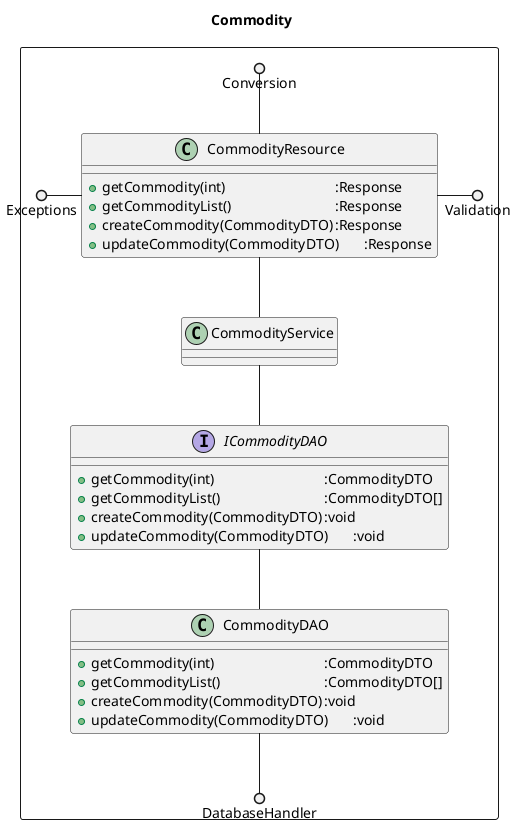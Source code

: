 @startuml
title Commodity
rectangle {
class "CommodityDAO" as comdao {
    + getCommodity(int)\t\t\t\t:CommodityDTO
    + getCommodityList()\t\t\t\t:CommodityDTO[]
    + createCommodity(CommodityDTO)\t:void
    + updateCommodity(CommodityDTO)\t:void
}
interface "ICommodityDAO" as icomdao {
    + getCommodity(int)\t\t\t\t:CommodityDTO
    + getCommodityList()\t\t\t\t:CommodityDTO[]
    + createCommodity(CommodityDTO)\t:void
    + updateCommodity(CommodityDTO)\t:void
}
class "CommodityService" as comser {
}
class "CommodityResource" as comres {
    + getCommodity(int)\t\t\t\t:Response
    + getCommodityList()\t\t\t\t:Response
    + createCommodity(CommodityDTO)\t:Response
    + updateCommodity(CommodityDTO)\t:Response
}
icomdao -u- comser
icomdao -d- comdao
comres -d- comser
comdao --() DatabaseHandler 
comres -() Validation
Exceptions ()- comres
Conversion ()-- comres
}
@enduml
